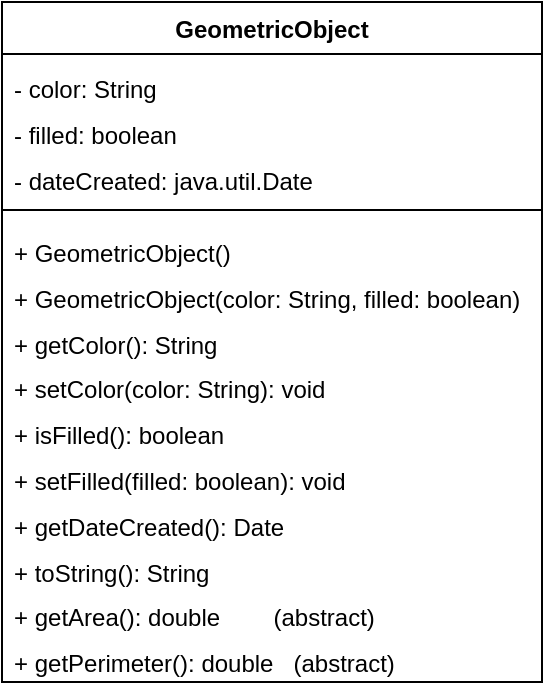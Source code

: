 <mxfile version="27.1.1">
  <diagram name="Page-1" id="c4lcNRsMolZl0IEA_V5V">
    <mxGraphModel dx="707" dy="729" grid="1" gridSize="10" guides="1" tooltips="1" connect="1" arrows="1" fold="1" page="1" pageScale="1" pageWidth="850" pageHeight="1100" math="0" shadow="0">
      <root>
        <mxCell id="0" />
        <mxCell id="1" parent="0" />
        <mxCell id="y7YPNm6CZn9QZTvE1YFi-9" value="GeometricObject" style="swimlane;fontStyle=1;align=center;verticalAlign=top;childLayout=stackLayout;horizontal=1;startSize=26;horizontalStack=0;resizeParent=1;resizeParentMax=0;resizeLast=0;collapsible=1;marginBottom=0;whiteSpace=wrap;html=1;" vertex="1" parent="1">
          <mxGeometry x="40" y="40" width="270" height="340" as="geometry" />
        </mxCell>
        <mxCell id="y7YPNm6CZn9QZTvE1YFi-10" value="&lt;div style=&quot;line-height: 190%;&quot;&gt;&lt;div style=&quot;line-height: 190%;&quot;&gt;- color: String&lt;/div&gt;&lt;div style=&quot;line-height: 190%;&quot;&gt;- filled: boolean&lt;/div&gt;&lt;div style=&quot;line-height: 190%;&quot;&gt;- dateCreated: java.util.Date&lt;/div&gt;&lt;/div&gt;" style="text;strokeColor=none;fillColor=none;align=left;verticalAlign=top;spacingLeft=4;spacingRight=4;overflow=hidden;rotatable=0;points=[[0,0.5],[1,0.5]];portConstraint=eastwest;whiteSpace=wrap;html=1;" vertex="1" parent="y7YPNm6CZn9QZTvE1YFi-9">
          <mxGeometry y="26" width="270" height="74" as="geometry" />
        </mxCell>
        <mxCell id="y7YPNm6CZn9QZTvE1YFi-11" value="" style="line;strokeWidth=1;fillColor=none;align=left;verticalAlign=middle;spacingTop=-1;spacingLeft=3;spacingRight=3;rotatable=0;labelPosition=right;points=[];portConstraint=eastwest;strokeColor=inherit;" vertex="1" parent="y7YPNm6CZn9QZTvE1YFi-9">
          <mxGeometry y="100" width="270" height="8" as="geometry" />
        </mxCell>
        <mxCell id="y7YPNm6CZn9QZTvE1YFi-12" value="&lt;div style=&quot;line-height: 190%;&quot;&gt;&lt;div&gt;+ GeometricObject()&lt;/div&gt;&lt;div&gt;+ GeometricObject(color: String, filled: boolean)&lt;/div&gt;&lt;div&gt;+ getColor(): String&lt;/div&gt;&lt;div&gt;+ setColor(color: String): void&lt;/div&gt;&lt;div&gt;+ isFilled(): boolean&lt;/div&gt;&lt;div&gt;+ setFilled(filled: boolean): void&lt;/div&gt;&lt;div&gt;+ getDateCreated(): Date&lt;/div&gt;&lt;div&gt;+ toString(): String&lt;/div&gt;&lt;div&gt;+ getArea(): double&amp;nbsp; &amp;nbsp; &amp;nbsp; &amp;nbsp; (abstract)&lt;/div&gt;&lt;div&gt;+ getPerimeter(): double&amp;nbsp; &amp;nbsp;(abstract)&lt;/div&gt;&lt;/div&gt;" style="text;strokeColor=none;fillColor=none;align=left;verticalAlign=top;spacingLeft=4;spacingRight=4;overflow=hidden;rotatable=0;points=[[0,0.5],[1,0.5]];portConstraint=eastwest;whiteSpace=wrap;html=1;" vertex="1" parent="y7YPNm6CZn9QZTvE1YFi-9">
          <mxGeometry y="108" width="270" height="232" as="geometry" />
        </mxCell>
      </root>
    </mxGraphModel>
  </diagram>
</mxfile>
